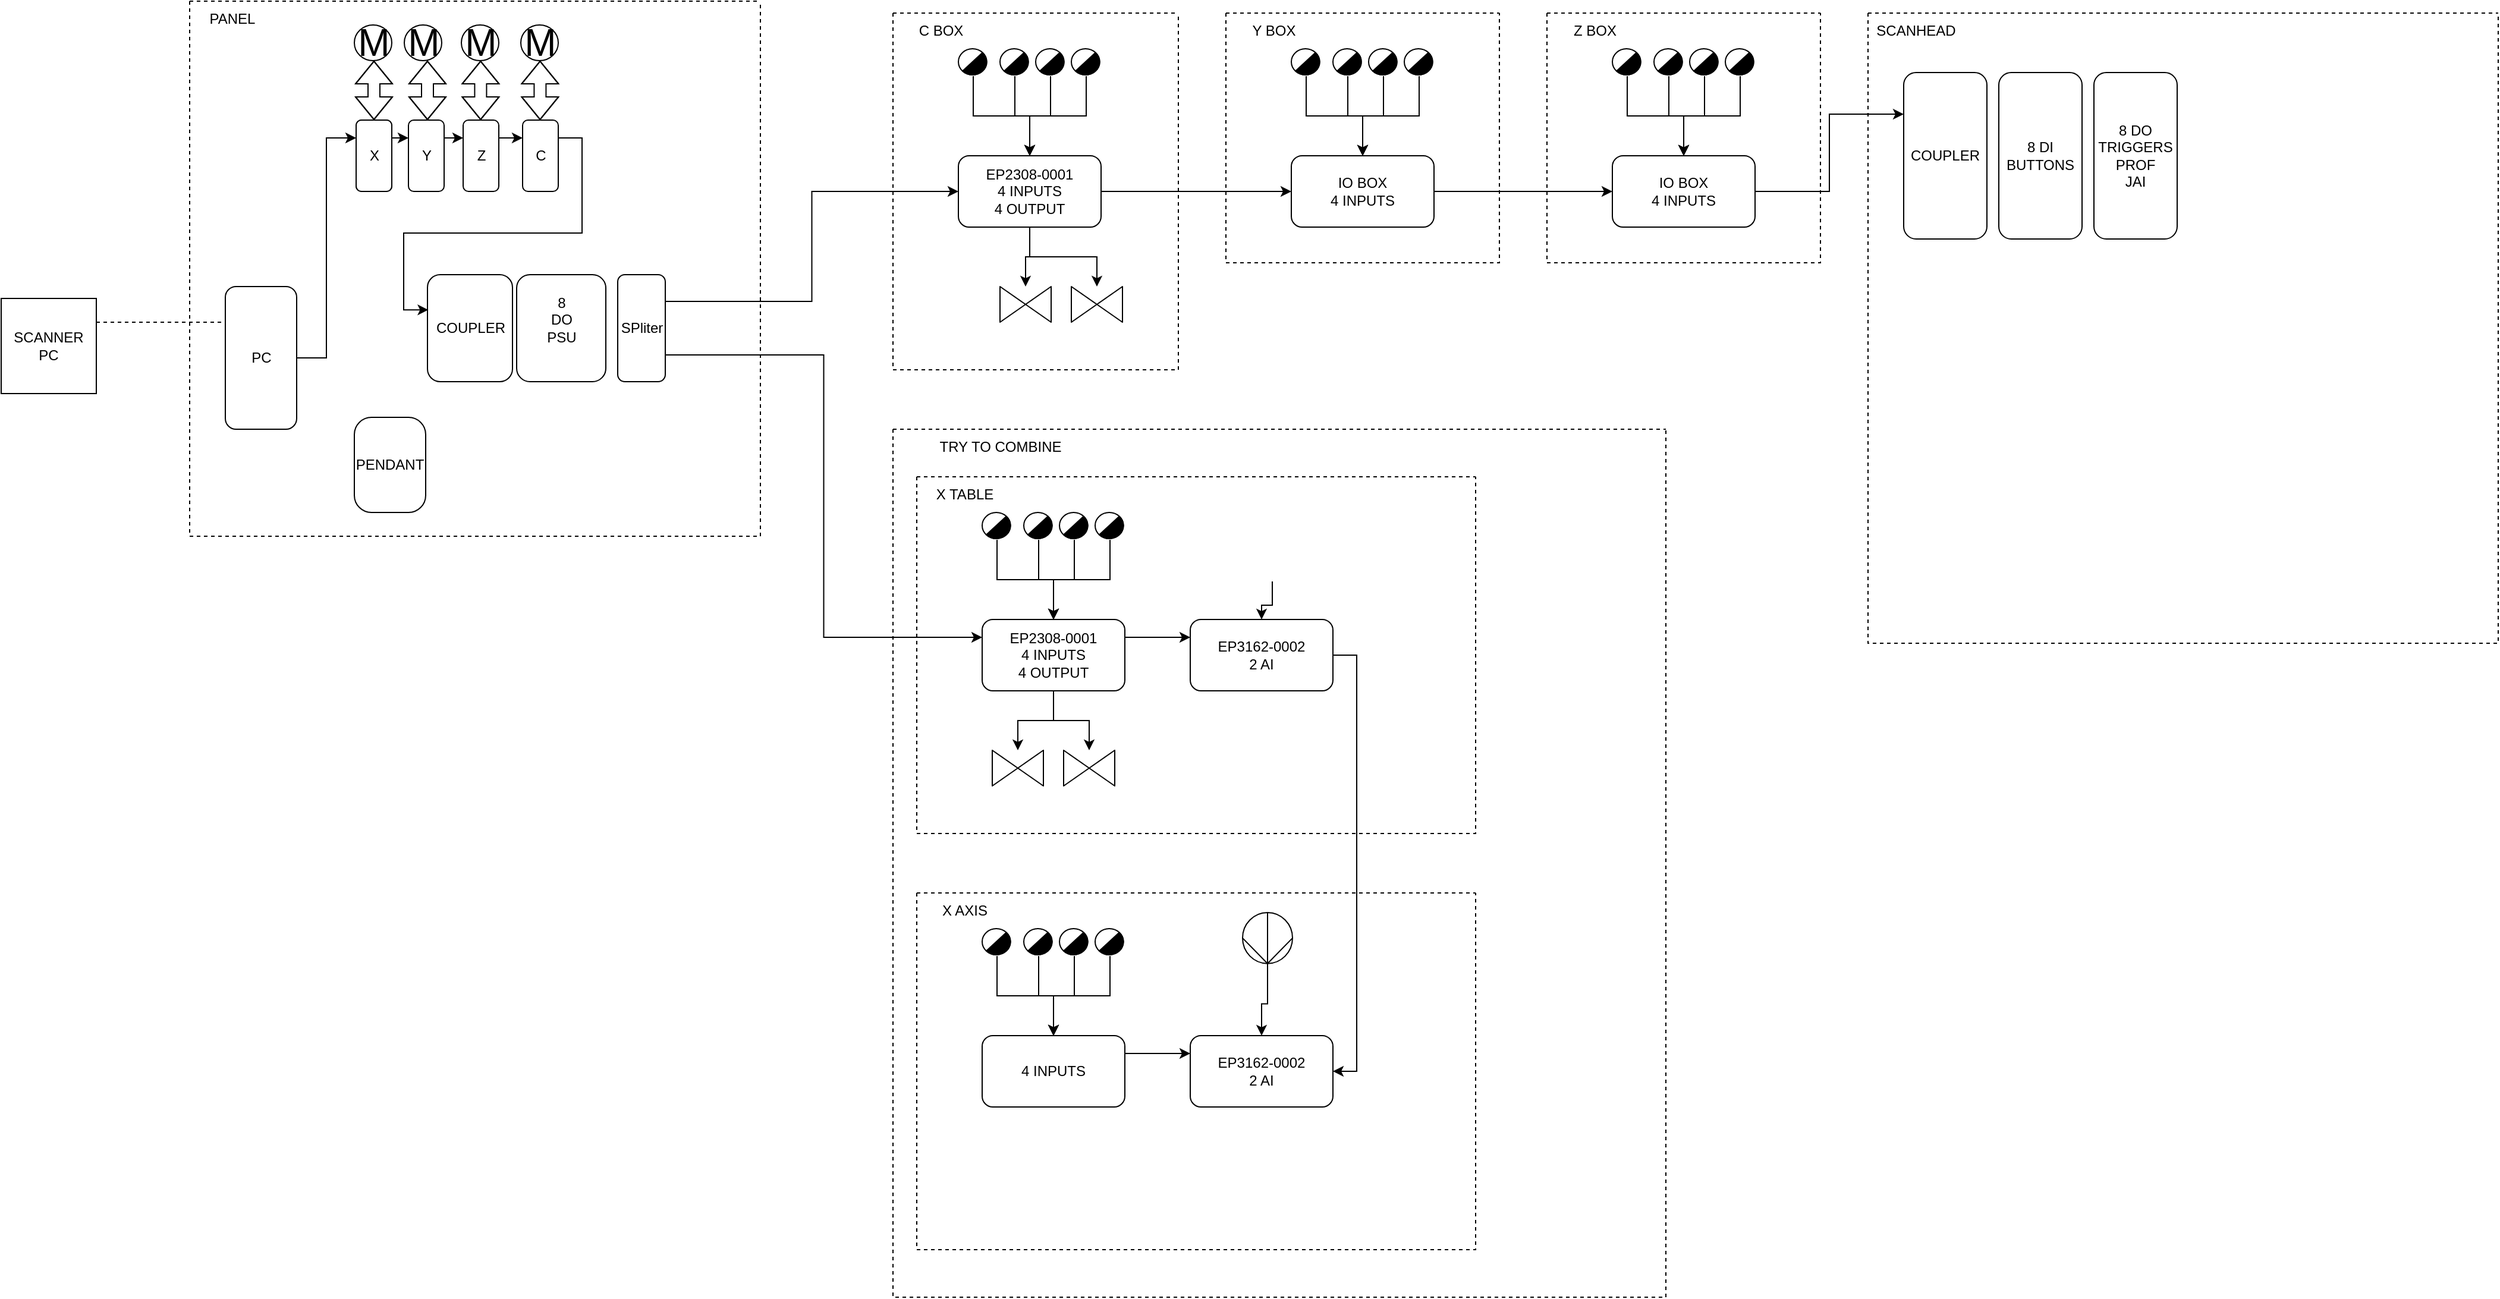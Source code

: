 <mxfile version="20.6.2" type="github">
  <diagram id="tjRu8gY_2xRiF9Hzwlu4" name="Page-1">
    <mxGraphModel dx="2031" dy="1114" grid="1" gridSize="10" guides="1" tooltips="1" connect="1" arrows="1" fold="1" page="1" pageScale="1" pageWidth="1654" pageHeight="1169" math="0" shadow="0">
      <root>
        <mxCell id="0" />
        <mxCell id="1" parent="0" />
        <mxCell id="fzzA2JY4gqWb8yeR5NpG-34" value="&lt;div&gt;SCANNER&lt;/div&gt;&lt;div&gt;PC&lt;br&gt;&lt;/div&gt;" style="whiteSpace=wrap;html=1;aspect=fixed;" vertex="1" parent="1">
          <mxGeometry x="20" y="280" width="80" height="80" as="geometry" />
        </mxCell>
        <mxCell id="fzzA2JY4gqWb8yeR5NpG-38" value="" style="swimlane;startSize=0;dashed=1;" vertex="1" parent="1">
          <mxGeometry x="1050" y="40" width="230" height="210" as="geometry" />
        </mxCell>
        <mxCell id="fzzA2JY4gqWb8yeR5NpG-39" value="Y BOX" style="text;html=1;align=center;verticalAlign=middle;resizable=0;points=[];autosize=1;strokeColor=none;fillColor=none;" vertex="1" parent="fzzA2JY4gqWb8yeR5NpG-38">
          <mxGeometry x="10" width="60" height="30" as="geometry" />
        </mxCell>
        <mxCell id="fzzA2JY4gqWb8yeR5NpG-43" value="IO BOX&lt;br&gt;4 INPUTS" style="rounded=1;whiteSpace=wrap;html=1;" vertex="1" parent="fzzA2JY4gqWb8yeR5NpG-38">
          <mxGeometry x="55" y="120" width="120" height="60" as="geometry" />
        </mxCell>
        <mxCell id="fzzA2JY4gqWb8yeR5NpG-53" style="edgeStyle=orthogonalEdgeStyle;rounded=0;orthogonalLoop=1;jettySize=auto;html=1;" edge="1" parent="fzzA2JY4gqWb8yeR5NpG-38" source="fzzA2JY4gqWb8yeR5NpG-49" target="fzzA2JY4gqWb8yeR5NpG-43">
          <mxGeometry relative="1" as="geometry" />
        </mxCell>
        <mxCell id="fzzA2JY4gqWb8yeR5NpG-49" value="" style="verticalLabelPosition=bottom;outlineConnect=0;align=center;dashed=0;html=1;verticalAlign=middle;shape=mxgraph.pid.misc.steam_trap2;horizontal=1;" vertex="1" parent="fzzA2JY4gqWb8yeR5NpG-38">
          <mxGeometry x="55" y="30" width="25" height="23" as="geometry" />
        </mxCell>
        <mxCell id="fzzA2JY4gqWb8yeR5NpG-54" style="edgeStyle=orthogonalEdgeStyle;rounded=0;orthogonalLoop=1;jettySize=auto;html=1;entryX=0.5;entryY=0;entryDx=0;entryDy=0;" edge="1" parent="fzzA2JY4gqWb8yeR5NpG-38" source="fzzA2JY4gqWb8yeR5NpG-50" target="fzzA2JY4gqWb8yeR5NpG-43">
          <mxGeometry relative="1" as="geometry" />
        </mxCell>
        <mxCell id="fzzA2JY4gqWb8yeR5NpG-50" value="" style="verticalLabelPosition=bottom;outlineConnect=0;align=center;dashed=0;html=1;verticalAlign=middle;shape=mxgraph.pid.misc.steam_trap2;horizontal=1;" vertex="1" parent="fzzA2JY4gqWb8yeR5NpG-38">
          <mxGeometry x="90" y="30" width="25" height="23" as="geometry" />
        </mxCell>
        <mxCell id="fzzA2JY4gqWb8yeR5NpG-55" style="edgeStyle=orthogonalEdgeStyle;rounded=0;orthogonalLoop=1;jettySize=auto;html=1;entryX=0.5;entryY=0;entryDx=0;entryDy=0;" edge="1" parent="fzzA2JY4gqWb8yeR5NpG-38" source="fzzA2JY4gqWb8yeR5NpG-51" target="fzzA2JY4gqWb8yeR5NpG-43">
          <mxGeometry relative="1" as="geometry" />
        </mxCell>
        <mxCell id="fzzA2JY4gqWb8yeR5NpG-51" value="" style="verticalLabelPosition=bottom;outlineConnect=0;align=center;dashed=0;html=1;verticalAlign=middle;shape=mxgraph.pid.misc.steam_trap2;horizontal=1;" vertex="1" parent="fzzA2JY4gqWb8yeR5NpG-38">
          <mxGeometry x="120" y="30" width="25" height="23" as="geometry" />
        </mxCell>
        <mxCell id="fzzA2JY4gqWb8yeR5NpG-56" style="edgeStyle=orthogonalEdgeStyle;rounded=0;orthogonalLoop=1;jettySize=auto;html=1;entryX=0.5;entryY=0;entryDx=0;entryDy=0;" edge="1" parent="fzzA2JY4gqWb8yeR5NpG-38" source="fzzA2JY4gqWb8yeR5NpG-52" target="fzzA2JY4gqWb8yeR5NpG-43">
          <mxGeometry relative="1" as="geometry" />
        </mxCell>
        <mxCell id="fzzA2JY4gqWb8yeR5NpG-52" value="" style="verticalLabelPosition=bottom;outlineConnect=0;align=center;dashed=0;html=1;verticalAlign=middle;shape=mxgraph.pid.misc.steam_trap2;horizontal=1;" vertex="1" parent="fzzA2JY4gqWb8yeR5NpG-38">
          <mxGeometry x="150" y="30" width="25" height="23" as="geometry" />
        </mxCell>
        <mxCell id="fzzA2JY4gqWb8yeR5NpG-40" value="" style="group" vertex="1" connectable="0" parent="1">
          <mxGeometry x="180" y="30" width="480" height="450" as="geometry" />
        </mxCell>
        <mxCell id="fzzA2JY4gqWb8yeR5NpG-2" value="PC" style="rounded=1;whiteSpace=wrap;html=1;" vertex="1" parent="fzzA2JY4gqWb8yeR5NpG-40">
          <mxGeometry x="28.5" y="240" width="60" height="120" as="geometry" />
        </mxCell>
        <mxCell id="fzzA2JY4gqWb8yeR5NpG-3" value="" style="rounded=1;whiteSpace=wrap;html=1;" vertex="1" parent="fzzA2JY4gqWb8yeR5NpG-40">
          <mxGeometry x="138.5" y="100" width="30" height="60" as="geometry" />
        </mxCell>
        <mxCell id="fzzA2JY4gqWb8yeR5NpG-4" value="Y" style="rounded=1;whiteSpace=wrap;html=1;" vertex="1" parent="fzzA2JY4gqWb8yeR5NpG-40">
          <mxGeometry x="182.5" y="100" width="30" height="60" as="geometry" />
        </mxCell>
        <mxCell id="fzzA2JY4gqWb8yeR5NpG-5" value="Z" style="rounded=1;whiteSpace=wrap;html=1;" vertex="1" parent="fzzA2JY4gqWb8yeR5NpG-40">
          <mxGeometry x="228.5" y="100" width="30" height="60" as="geometry" />
        </mxCell>
        <mxCell id="fzzA2JY4gqWb8yeR5NpG-13" style="edgeStyle=orthogonalEdgeStyle;rounded=0;orthogonalLoop=1;jettySize=auto;html=1;exitX=1;exitY=0.25;exitDx=0;exitDy=0;entryX=0;entryY=0.25;entryDx=0;entryDy=0;" edge="1" parent="fzzA2JY4gqWb8yeR5NpG-40" source="fzzA2JY4gqWb8yeR5NpG-4" target="fzzA2JY4gqWb8yeR5NpG-5">
          <mxGeometry relative="1" as="geometry" />
        </mxCell>
        <mxCell id="fzzA2JY4gqWb8yeR5NpG-6" value="C" style="rounded=1;whiteSpace=wrap;html=1;" vertex="1" parent="fzzA2JY4gqWb8yeR5NpG-40">
          <mxGeometry x="278.5" y="100" width="30" height="60" as="geometry" />
        </mxCell>
        <mxCell id="fzzA2JY4gqWb8yeR5NpG-14" style="edgeStyle=orthogonalEdgeStyle;rounded=0;orthogonalLoop=1;jettySize=auto;html=1;exitX=1;exitY=0.25;exitDx=0;exitDy=0;entryX=0;entryY=0.25;entryDx=0;entryDy=0;" edge="1" parent="fzzA2JY4gqWb8yeR5NpG-40" source="fzzA2JY4gqWb8yeR5NpG-5" target="fzzA2JY4gqWb8yeR5NpG-6">
          <mxGeometry relative="1" as="geometry" />
        </mxCell>
        <mxCell id="fzzA2JY4gqWb8yeR5NpG-12" style="edgeStyle=orthogonalEdgeStyle;rounded=0;orthogonalLoop=1;jettySize=auto;html=1;exitX=1;exitY=0.25;exitDx=0;exitDy=0;entryX=0;entryY=0.25;entryDx=0;entryDy=0;" edge="1" parent="fzzA2JY4gqWb8yeR5NpG-40" source="fzzA2JY4gqWb8yeR5NpG-7" target="fzzA2JY4gqWb8yeR5NpG-4">
          <mxGeometry relative="1" as="geometry" />
        </mxCell>
        <mxCell id="fzzA2JY4gqWb8yeR5NpG-7" value="X" style="rounded=1;whiteSpace=wrap;html=1;" vertex="1" parent="fzzA2JY4gqWb8yeR5NpG-40">
          <mxGeometry x="138.5" y="100" width="30" height="60" as="geometry" />
        </mxCell>
        <mxCell id="fzzA2JY4gqWb8yeR5NpG-11" style="edgeStyle=orthogonalEdgeStyle;rounded=0;orthogonalLoop=1;jettySize=auto;html=1;entryX=0;entryY=0.25;entryDx=0;entryDy=0;" edge="1" parent="fzzA2JY4gqWb8yeR5NpG-40" source="fzzA2JY4gqWb8yeR5NpG-2" target="fzzA2JY4gqWb8yeR5NpG-7">
          <mxGeometry relative="1" as="geometry" />
        </mxCell>
        <mxCell id="fzzA2JY4gqWb8yeR5NpG-9" value="COUPLER" style="rounded=1;whiteSpace=wrap;html=1;" vertex="1" parent="fzzA2JY4gqWb8yeR5NpG-40">
          <mxGeometry x="198.5" y="230" width="71.5" height="90" as="geometry" />
        </mxCell>
        <mxCell id="fzzA2JY4gqWb8yeR5NpG-17" style="edgeStyle=orthogonalEdgeStyle;rounded=0;orthogonalLoop=1;jettySize=auto;html=1;exitX=1;exitY=0.25;exitDx=0;exitDy=0;entryX=0.01;entryY=0.329;entryDx=0;entryDy=0;entryPerimeter=0;" edge="1" parent="fzzA2JY4gqWb8yeR5NpG-40" source="fzzA2JY4gqWb8yeR5NpG-6" target="fzzA2JY4gqWb8yeR5NpG-9">
          <mxGeometry relative="1" as="geometry" />
        </mxCell>
        <mxCell id="fzzA2JY4gqWb8yeR5NpG-24" value="" style="shape=flexArrow;endArrow=classic;startArrow=classic;html=1;rounded=0;entryX=0.5;entryY=1;entryDx=0;entryDy=0;exitX=0.5;exitY=0;exitDx=0;exitDy=0;" edge="1" parent="fzzA2JY4gqWb8yeR5NpG-40" source="fzzA2JY4gqWb8yeR5NpG-7">
          <mxGeometry width="100" height="100" relative="1" as="geometry">
            <mxPoint x="238.5" y="180" as="sourcePoint" />
            <mxPoint x="153.5" y="50" as="targetPoint" />
            <Array as="points">
              <mxPoint x="153.5" y="80" />
            </Array>
          </mxGeometry>
        </mxCell>
        <mxCell id="fzzA2JY4gqWb8yeR5NpG-30" value="" style="shape=flexArrow;endArrow=classic;startArrow=classic;html=1;rounded=0;" edge="1" parent="fzzA2JY4gqWb8yeR5NpG-40">
          <mxGeometry width="100" height="100" relative="1" as="geometry">
            <mxPoint x="198.5" y="100" as="sourcePoint" />
            <mxPoint x="198.5" y="50" as="targetPoint" />
            <Array as="points">
              <mxPoint x="198.5" y="80" />
            </Array>
          </mxGeometry>
        </mxCell>
        <mxCell id="fzzA2JY4gqWb8yeR5NpG-31" value="" style="shape=flexArrow;endArrow=classic;startArrow=classic;html=1;rounded=0;" edge="1" parent="fzzA2JY4gqWb8yeR5NpG-40">
          <mxGeometry width="100" height="100" relative="1" as="geometry">
            <mxPoint x="243.21" y="100" as="sourcePoint" />
            <mxPoint x="243.21" y="50" as="targetPoint" />
            <Array as="points">
              <mxPoint x="243.21" y="80" />
            </Array>
          </mxGeometry>
        </mxCell>
        <mxCell id="fzzA2JY4gqWb8yeR5NpG-32" value="" style="shape=flexArrow;endArrow=classic;startArrow=classic;html=1;rounded=0;" edge="1" parent="fzzA2JY4gqWb8yeR5NpG-40">
          <mxGeometry width="100" height="100" relative="1" as="geometry">
            <mxPoint x="293.21" y="100" as="sourcePoint" />
            <mxPoint x="293.21" y="50" as="targetPoint" />
            <Array as="points">
              <mxPoint x="293.21" y="80" />
            </Array>
          </mxGeometry>
        </mxCell>
        <mxCell id="fzzA2JY4gqWb8yeR5NpG-35" value="" style="endArrow=none;dashed=1;html=1;rounded=0;entryX=0;entryY=0.25;entryDx=0;entryDy=0;exitX=1;exitY=0.25;exitDx=0;exitDy=0;" edge="1" parent="fzzA2JY4gqWb8yeR5NpG-40" source="fzzA2JY4gqWb8yeR5NpG-34" target="fzzA2JY4gqWb8yeR5NpG-2">
          <mxGeometry width="50" height="50" relative="1" as="geometry">
            <mxPoint x="-41.5" y="280" as="sourcePoint" />
            <mxPoint x="8.5" y="230" as="targetPoint" />
          </mxGeometry>
        </mxCell>
        <mxCell id="fzzA2JY4gqWb8yeR5NpG-36" value="" style="swimlane;startSize=0;dashed=1;" vertex="1" parent="fzzA2JY4gqWb8yeR5NpG-40">
          <mxGeometry x="-1.5" width="480" height="450" as="geometry" />
        </mxCell>
        <mxCell id="fzzA2JY4gqWb8yeR5NpG-37" value="PANEL" style="text;html=1;align=center;verticalAlign=middle;resizable=0;points=[];autosize=1;strokeColor=none;fillColor=none;" vertex="1" parent="fzzA2JY4gqWb8yeR5NpG-36">
          <mxGeometry x="5" width="60" height="30" as="geometry" />
        </mxCell>
        <mxCell id="fzzA2JY4gqWb8yeR5NpG-45" value="M" style="verticalLabelPosition=middle;shadow=0;dashed=0;align=center;html=1;verticalAlign=middle;strokeWidth=1;shape=ellipse;fontSize=32;perimeter=ellipsePerimeter;" vertex="1" parent="fzzA2JY4gqWb8yeR5NpG-36">
          <mxGeometry x="138.5" y="20" width="31.5" height="30" as="geometry" />
        </mxCell>
        <mxCell id="fzzA2JY4gqWb8yeR5NpG-46" value="M" style="verticalLabelPosition=middle;shadow=0;dashed=0;align=center;html=1;verticalAlign=middle;strokeWidth=1;shape=ellipse;fontSize=32;perimeter=ellipsePerimeter;" vertex="1" parent="fzzA2JY4gqWb8yeR5NpG-36">
          <mxGeometry x="180.5" y="20" width="31.5" height="30" as="geometry" />
        </mxCell>
        <mxCell id="fzzA2JY4gqWb8yeR5NpG-47" value="M" style="verticalLabelPosition=middle;shadow=0;dashed=0;align=center;html=1;verticalAlign=middle;strokeWidth=1;shape=ellipse;fontSize=32;perimeter=ellipsePerimeter;" vertex="1" parent="fzzA2JY4gqWb8yeR5NpG-36">
          <mxGeometry x="228.5" y="20" width="31.5" height="30" as="geometry" />
        </mxCell>
        <mxCell id="fzzA2JY4gqWb8yeR5NpG-48" value="M" style="verticalLabelPosition=middle;shadow=0;dashed=0;align=center;html=1;verticalAlign=middle;strokeWidth=1;shape=ellipse;fontSize=32;perimeter=ellipsePerimeter;" vertex="1" parent="fzzA2JY4gqWb8yeR5NpG-36">
          <mxGeometry x="278.5" y="20" width="31.5" height="30" as="geometry" />
        </mxCell>
        <mxCell id="fzzA2JY4gqWb8yeR5NpG-18" value="&lt;div&gt;PENDANT&lt;/div&gt;" style="rounded=1;whiteSpace=wrap;html=1;arcSize=24;" vertex="1" parent="fzzA2JY4gqWb8yeR5NpG-36">
          <mxGeometry x="138.5" y="350" width="60" height="80" as="geometry" />
        </mxCell>
        <mxCell id="fzzA2JY4gqWb8yeR5NpG-201" value="&lt;div&gt;8&lt;br&gt;&lt;/div&gt;&lt;div&gt;DO&lt;/div&gt;&lt;div&gt;PSU&lt;br&gt;&lt;/div&gt;&lt;div&gt;&lt;br&gt;&lt;/div&gt;" style="rounded=1;whiteSpace=wrap;html=1;" vertex="1" parent="fzzA2JY4gqWb8yeR5NpG-36">
          <mxGeometry x="275" y="230" width="75" height="90" as="geometry" />
        </mxCell>
        <mxCell id="fzzA2JY4gqWb8yeR5NpG-202" value="SPliter" style="rounded=1;whiteSpace=wrap;html=1;" vertex="1" parent="fzzA2JY4gqWb8yeR5NpG-36">
          <mxGeometry x="360" y="230" width="40" height="90" as="geometry" />
        </mxCell>
        <mxCell id="fzzA2JY4gqWb8yeR5NpG-70" value="" style="swimlane;startSize=0;dashed=1;" vertex="1" parent="1">
          <mxGeometry x="770" y="40" width="240" height="300" as="geometry">
            <mxRectangle x="770" y="40" width="50" height="40" as="alternateBounds" />
          </mxGeometry>
        </mxCell>
        <mxCell id="fzzA2JY4gqWb8yeR5NpG-71" value="C BOX" style="text;html=1;align=center;verticalAlign=middle;resizable=0;points=[];autosize=1;strokeColor=none;fillColor=none;" vertex="1" parent="fzzA2JY4gqWb8yeR5NpG-70">
          <mxGeometry x="10" width="60" height="30" as="geometry" />
        </mxCell>
        <mxCell id="fzzA2JY4gqWb8yeR5NpG-72" value="EP2308-0001&lt;br&gt;&lt;div&gt;4 INPUTS &lt;br&gt;&lt;/div&gt;&lt;div&gt;4 OUTPUT&lt;/div&gt;" style="rounded=1;whiteSpace=wrap;html=1;" vertex="1" parent="fzzA2JY4gqWb8yeR5NpG-70">
          <mxGeometry x="55" y="120" width="120" height="60" as="geometry" />
        </mxCell>
        <mxCell id="fzzA2JY4gqWb8yeR5NpG-73" style="edgeStyle=orthogonalEdgeStyle;rounded=0;orthogonalLoop=1;jettySize=auto;html=1;" edge="1" parent="fzzA2JY4gqWb8yeR5NpG-70" source="fzzA2JY4gqWb8yeR5NpG-74" target="fzzA2JY4gqWb8yeR5NpG-72">
          <mxGeometry relative="1" as="geometry" />
        </mxCell>
        <mxCell id="fzzA2JY4gqWb8yeR5NpG-74" value="" style="verticalLabelPosition=bottom;outlineConnect=0;align=center;dashed=0;html=1;verticalAlign=middle;shape=mxgraph.pid.misc.steam_trap2;horizontal=1;" vertex="1" parent="fzzA2JY4gqWb8yeR5NpG-70">
          <mxGeometry x="55" y="30" width="25" height="23" as="geometry" />
        </mxCell>
        <mxCell id="fzzA2JY4gqWb8yeR5NpG-75" style="edgeStyle=orthogonalEdgeStyle;rounded=0;orthogonalLoop=1;jettySize=auto;html=1;entryX=0.5;entryY=0;entryDx=0;entryDy=0;" edge="1" parent="fzzA2JY4gqWb8yeR5NpG-70" source="fzzA2JY4gqWb8yeR5NpG-76" target="fzzA2JY4gqWb8yeR5NpG-72">
          <mxGeometry relative="1" as="geometry" />
        </mxCell>
        <mxCell id="fzzA2JY4gqWb8yeR5NpG-76" value="" style="verticalLabelPosition=bottom;outlineConnect=0;align=center;dashed=0;html=1;verticalAlign=middle;shape=mxgraph.pid.misc.steam_trap2;horizontal=1;" vertex="1" parent="fzzA2JY4gqWb8yeR5NpG-70">
          <mxGeometry x="90" y="30" width="25" height="23" as="geometry" />
        </mxCell>
        <mxCell id="fzzA2JY4gqWb8yeR5NpG-77" style="edgeStyle=orthogonalEdgeStyle;rounded=0;orthogonalLoop=1;jettySize=auto;html=1;entryX=0.5;entryY=0;entryDx=0;entryDy=0;" edge="1" parent="fzzA2JY4gqWb8yeR5NpG-70" source="fzzA2JY4gqWb8yeR5NpG-78" target="fzzA2JY4gqWb8yeR5NpG-72">
          <mxGeometry relative="1" as="geometry" />
        </mxCell>
        <mxCell id="fzzA2JY4gqWb8yeR5NpG-78" value="" style="verticalLabelPosition=bottom;outlineConnect=0;align=center;dashed=0;html=1;verticalAlign=middle;shape=mxgraph.pid.misc.steam_trap2;horizontal=1;" vertex="1" parent="fzzA2JY4gqWb8yeR5NpG-70">
          <mxGeometry x="120" y="30" width="25" height="23" as="geometry" />
        </mxCell>
        <mxCell id="fzzA2JY4gqWb8yeR5NpG-79" style="edgeStyle=orthogonalEdgeStyle;rounded=0;orthogonalLoop=1;jettySize=auto;html=1;entryX=0.5;entryY=0;entryDx=0;entryDy=0;" edge="1" parent="fzzA2JY4gqWb8yeR5NpG-70" source="fzzA2JY4gqWb8yeR5NpG-80" target="fzzA2JY4gqWb8yeR5NpG-72">
          <mxGeometry relative="1" as="geometry" />
        </mxCell>
        <mxCell id="fzzA2JY4gqWb8yeR5NpG-80" value="" style="verticalLabelPosition=bottom;outlineConnect=0;align=center;dashed=0;html=1;verticalAlign=middle;shape=mxgraph.pid.misc.steam_trap2;horizontal=1;" vertex="1" parent="fzzA2JY4gqWb8yeR5NpG-70">
          <mxGeometry x="150" y="30" width="25" height="23" as="geometry" />
        </mxCell>
        <mxCell id="fzzA2JY4gqWb8yeR5NpG-93" value="" style="verticalLabelPosition=bottom;align=center;html=1;verticalAlign=top;pointerEvents=1;dashed=0;shape=mxgraph.pid2valves.valve;valveType=gate" vertex="1" parent="1">
          <mxGeometry x="860" y="270" width="43" height="30" as="geometry" />
        </mxCell>
        <mxCell id="fzzA2JY4gqWb8yeR5NpG-95" value="" style="verticalLabelPosition=bottom;align=center;html=1;verticalAlign=top;pointerEvents=1;dashed=0;shape=mxgraph.pid2valves.valve;valveType=gate" vertex="1" parent="1">
          <mxGeometry x="920" y="270" width="43" height="30" as="geometry" />
        </mxCell>
        <mxCell id="fzzA2JY4gqWb8yeR5NpG-97" style="edgeStyle=orthogonalEdgeStyle;rounded=0;orthogonalLoop=1;jettySize=auto;html=1;" edge="1" parent="1" source="fzzA2JY4gqWb8yeR5NpG-72" target="fzzA2JY4gqWb8yeR5NpG-93">
          <mxGeometry relative="1" as="geometry" />
        </mxCell>
        <mxCell id="fzzA2JY4gqWb8yeR5NpG-98" style="edgeStyle=orthogonalEdgeStyle;rounded=0;orthogonalLoop=1;jettySize=auto;html=1;" edge="1" parent="1" source="fzzA2JY4gqWb8yeR5NpG-72" target="fzzA2JY4gqWb8yeR5NpG-95">
          <mxGeometry relative="1" as="geometry" />
        </mxCell>
        <mxCell id="fzzA2JY4gqWb8yeR5NpG-99" value="" style="swimlane;startSize=0;dashed=1;" vertex="1" parent="1">
          <mxGeometry x="790" y="430" width="470" height="300" as="geometry" />
        </mxCell>
        <mxCell id="fzzA2JY4gqWb8yeR5NpG-100" value="X TABLE" style="text;html=1;align=center;verticalAlign=middle;resizable=0;points=[];autosize=1;strokeColor=none;fillColor=none;" vertex="1" parent="fzzA2JY4gqWb8yeR5NpG-99">
          <mxGeometry x="5" width="70" height="30" as="geometry" />
        </mxCell>
        <mxCell id="fzzA2JY4gqWb8yeR5NpG-113" style="edgeStyle=orthogonalEdgeStyle;rounded=0;orthogonalLoop=1;jettySize=auto;html=1;exitX=1;exitY=0.25;exitDx=0;exitDy=0;entryX=0;entryY=0.25;entryDx=0;entryDy=0;" edge="1" parent="fzzA2JY4gqWb8yeR5NpG-99" source="fzzA2JY4gqWb8yeR5NpG-101" target="fzzA2JY4gqWb8yeR5NpG-110">
          <mxGeometry relative="1" as="geometry" />
        </mxCell>
        <mxCell id="fzzA2JY4gqWb8yeR5NpG-133" style="edgeStyle=orthogonalEdgeStyle;rounded=0;orthogonalLoop=1;jettySize=auto;html=1;" edge="1" parent="fzzA2JY4gqWb8yeR5NpG-99" source="fzzA2JY4gqWb8yeR5NpG-101" target="fzzA2JY4gqWb8yeR5NpG-131">
          <mxGeometry relative="1" as="geometry" />
        </mxCell>
        <mxCell id="fzzA2JY4gqWb8yeR5NpG-134" style="edgeStyle=orthogonalEdgeStyle;rounded=0;orthogonalLoop=1;jettySize=auto;html=1;" edge="1" parent="fzzA2JY4gqWb8yeR5NpG-99" source="fzzA2JY4gqWb8yeR5NpG-101" target="fzzA2JY4gqWb8yeR5NpG-132">
          <mxGeometry relative="1" as="geometry" />
        </mxCell>
        <mxCell id="fzzA2JY4gqWb8yeR5NpG-101" value="EP2308-0001&lt;div&gt;4 INPUTS &lt;br&gt;&lt;/div&gt;&lt;div&gt;4 OUTPUT&lt;/div&gt;" style="rounded=1;whiteSpace=wrap;html=1;" vertex="1" parent="fzzA2JY4gqWb8yeR5NpG-99">
          <mxGeometry x="55" y="120" width="120" height="60" as="geometry" />
        </mxCell>
        <mxCell id="fzzA2JY4gqWb8yeR5NpG-102" style="edgeStyle=orthogonalEdgeStyle;rounded=0;orthogonalLoop=1;jettySize=auto;html=1;" edge="1" parent="fzzA2JY4gqWb8yeR5NpG-99" source="fzzA2JY4gqWb8yeR5NpG-103" target="fzzA2JY4gqWb8yeR5NpG-101">
          <mxGeometry relative="1" as="geometry" />
        </mxCell>
        <mxCell id="fzzA2JY4gqWb8yeR5NpG-103" value="" style="verticalLabelPosition=bottom;outlineConnect=0;align=center;dashed=0;html=1;verticalAlign=middle;shape=mxgraph.pid.misc.steam_trap2;horizontal=1;" vertex="1" parent="fzzA2JY4gqWb8yeR5NpG-99">
          <mxGeometry x="55" y="30" width="25" height="23" as="geometry" />
        </mxCell>
        <mxCell id="fzzA2JY4gqWb8yeR5NpG-104" style="edgeStyle=orthogonalEdgeStyle;rounded=0;orthogonalLoop=1;jettySize=auto;html=1;entryX=0.5;entryY=0;entryDx=0;entryDy=0;" edge="1" parent="fzzA2JY4gqWb8yeR5NpG-99" source="fzzA2JY4gqWb8yeR5NpG-105" target="fzzA2JY4gqWb8yeR5NpG-101">
          <mxGeometry relative="1" as="geometry" />
        </mxCell>
        <mxCell id="fzzA2JY4gqWb8yeR5NpG-105" value="" style="verticalLabelPosition=bottom;outlineConnect=0;align=center;dashed=0;html=1;verticalAlign=middle;shape=mxgraph.pid.misc.steam_trap2;horizontal=1;" vertex="1" parent="fzzA2JY4gqWb8yeR5NpG-99">
          <mxGeometry x="90" y="30" width="25" height="23" as="geometry" />
        </mxCell>
        <mxCell id="fzzA2JY4gqWb8yeR5NpG-106" style="edgeStyle=orthogonalEdgeStyle;rounded=0;orthogonalLoop=1;jettySize=auto;html=1;entryX=0.5;entryY=0;entryDx=0;entryDy=0;" edge="1" parent="fzzA2JY4gqWb8yeR5NpG-99" source="fzzA2JY4gqWb8yeR5NpG-107" target="fzzA2JY4gqWb8yeR5NpG-101">
          <mxGeometry relative="1" as="geometry" />
        </mxCell>
        <mxCell id="fzzA2JY4gqWb8yeR5NpG-107" value="" style="verticalLabelPosition=bottom;outlineConnect=0;align=center;dashed=0;html=1;verticalAlign=middle;shape=mxgraph.pid.misc.steam_trap2;horizontal=1;" vertex="1" parent="fzzA2JY4gqWb8yeR5NpG-99">
          <mxGeometry x="120" y="30" width="25" height="23" as="geometry" />
        </mxCell>
        <mxCell id="fzzA2JY4gqWb8yeR5NpG-108" style="edgeStyle=orthogonalEdgeStyle;rounded=0;orthogonalLoop=1;jettySize=auto;html=1;entryX=0.5;entryY=0;entryDx=0;entryDy=0;" edge="1" parent="fzzA2JY4gqWb8yeR5NpG-99" source="fzzA2JY4gqWb8yeR5NpG-109" target="fzzA2JY4gqWb8yeR5NpG-101">
          <mxGeometry relative="1" as="geometry" />
        </mxCell>
        <mxCell id="fzzA2JY4gqWb8yeR5NpG-109" value="" style="verticalLabelPosition=bottom;outlineConnect=0;align=center;dashed=0;html=1;verticalAlign=middle;shape=mxgraph.pid.misc.steam_trap2;horizontal=1;" vertex="1" parent="fzzA2JY4gqWb8yeR5NpG-99">
          <mxGeometry x="150" y="30" width="25" height="23" as="geometry" />
        </mxCell>
        <mxCell id="fzzA2JY4gqWb8yeR5NpG-110" value="&lt;div&gt;EP3162-0002&lt;/div&gt;&lt;div&gt;2 AI&lt;br&gt;&lt;/div&gt;" style="rounded=1;whiteSpace=wrap;html=1;" vertex="1" parent="fzzA2JY4gqWb8yeR5NpG-99">
          <mxGeometry x="230" y="120" width="120" height="60" as="geometry" />
        </mxCell>
        <mxCell id="fzzA2JY4gqWb8yeR5NpG-112" style="edgeStyle=orthogonalEdgeStyle;rounded=0;orthogonalLoop=1;jettySize=auto;html=1;" edge="1" parent="fzzA2JY4gqWb8yeR5NpG-99" source="fzzA2JY4gqWb8yeR5NpG-111" target="fzzA2JY4gqWb8yeR5NpG-110">
          <mxGeometry relative="1" as="geometry" />
        </mxCell>
        <mxCell id="fzzA2JY4gqWb8yeR5NpG-111" value="" style="shape=image;html=1;verticalAlign=top;verticalLabelPosition=bottom;labelBackgroundColor=#ffffff;imageAspect=0;aspect=fixed;image=https://cdn1.iconfinder.com/data/icons/electronics-outline-24/24/kitchen_scale_food_scale_weighing_scale_weight_machine_weight_scale-128.png" vertex="1" parent="fzzA2JY4gqWb8yeR5NpG-99">
          <mxGeometry x="270" y="30" width="58" height="58" as="geometry" />
        </mxCell>
        <mxCell id="fzzA2JY4gqWb8yeR5NpG-131" value="" style="verticalLabelPosition=bottom;align=center;html=1;verticalAlign=top;pointerEvents=1;dashed=0;shape=mxgraph.pid2valves.valve;valveType=gate" vertex="1" parent="fzzA2JY4gqWb8yeR5NpG-99">
          <mxGeometry x="63.5" y="230" width="43" height="30" as="geometry" />
        </mxCell>
        <mxCell id="fzzA2JY4gqWb8yeR5NpG-132" value="" style="verticalLabelPosition=bottom;align=center;html=1;verticalAlign=top;pointerEvents=1;dashed=0;shape=mxgraph.pid2valves.valve;valveType=gate" vertex="1" parent="fzzA2JY4gqWb8yeR5NpG-99">
          <mxGeometry x="123.5" y="230" width="43" height="30" as="geometry" />
        </mxCell>
        <mxCell id="fzzA2JY4gqWb8yeR5NpG-114" value="" style="swimlane;startSize=0;dashed=1;" vertex="1" parent="1">
          <mxGeometry x="790" y="780" width="470" height="300" as="geometry" />
        </mxCell>
        <mxCell id="fzzA2JY4gqWb8yeR5NpG-115" value="X AXIS" style="text;html=1;align=center;verticalAlign=middle;resizable=0;points=[];autosize=1;strokeColor=none;fillColor=none;" vertex="1" parent="fzzA2JY4gqWb8yeR5NpG-114">
          <mxGeometry x="10" width="60" height="30" as="geometry" />
        </mxCell>
        <mxCell id="fzzA2JY4gqWb8yeR5NpG-116" style="edgeStyle=orthogonalEdgeStyle;rounded=0;orthogonalLoop=1;jettySize=auto;html=1;exitX=1;exitY=0.25;exitDx=0;exitDy=0;entryX=0;entryY=0.25;entryDx=0;entryDy=0;" edge="1" parent="fzzA2JY4gqWb8yeR5NpG-114" source="fzzA2JY4gqWb8yeR5NpG-117" target="fzzA2JY4gqWb8yeR5NpG-126">
          <mxGeometry relative="1" as="geometry" />
        </mxCell>
        <mxCell id="fzzA2JY4gqWb8yeR5NpG-117" value="4 INPUTS" style="rounded=1;whiteSpace=wrap;html=1;" vertex="1" parent="fzzA2JY4gqWb8yeR5NpG-114">
          <mxGeometry x="55" y="120" width="120" height="60" as="geometry" />
        </mxCell>
        <mxCell id="fzzA2JY4gqWb8yeR5NpG-118" style="edgeStyle=orthogonalEdgeStyle;rounded=0;orthogonalLoop=1;jettySize=auto;html=1;" edge="1" parent="fzzA2JY4gqWb8yeR5NpG-114" source="fzzA2JY4gqWb8yeR5NpG-119" target="fzzA2JY4gqWb8yeR5NpG-117">
          <mxGeometry relative="1" as="geometry" />
        </mxCell>
        <mxCell id="fzzA2JY4gqWb8yeR5NpG-119" value="" style="verticalLabelPosition=bottom;outlineConnect=0;align=center;dashed=0;html=1;verticalAlign=middle;shape=mxgraph.pid.misc.steam_trap2;horizontal=1;" vertex="1" parent="fzzA2JY4gqWb8yeR5NpG-114">
          <mxGeometry x="55" y="30" width="25" height="23" as="geometry" />
        </mxCell>
        <mxCell id="fzzA2JY4gqWb8yeR5NpG-120" style="edgeStyle=orthogonalEdgeStyle;rounded=0;orthogonalLoop=1;jettySize=auto;html=1;entryX=0.5;entryY=0;entryDx=0;entryDy=0;" edge="1" parent="fzzA2JY4gqWb8yeR5NpG-114" source="fzzA2JY4gqWb8yeR5NpG-121" target="fzzA2JY4gqWb8yeR5NpG-117">
          <mxGeometry relative="1" as="geometry" />
        </mxCell>
        <mxCell id="fzzA2JY4gqWb8yeR5NpG-121" value="" style="verticalLabelPosition=bottom;outlineConnect=0;align=center;dashed=0;html=1;verticalAlign=middle;shape=mxgraph.pid.misc.steam_trap2;horizontal=1;" vertex="1" parent="fzzA2JY4gqWb8yeR5NpG-114">
          <mxGeometry x="90" y="30" width="25" height="23" as="geometry" />
        </mxCell>
        <mxCell id="fzzA2JY4gqWb8yeR5NpG-122" style="edgeStyle=orthogonalEdgeStyle;rounded=0;orthogonalLoop=1;jettySize=auto;html=1;entryX=0.5;entryY=0;entryDx=0;entryDy=0;" edge="1" parent="fzzA2JY4gqWb8yeR5NpG-114" source="fzzA2JY4gqWb8yeR5NpG-123" target="fzzA2JY4gqWb8yeR5NpG-117">
          <mxGeometry relative="1" as="geometry" />
        </mxCell>
        <mxCell id="fzzA2JY4gqWb8yeR5NpG-123" value="" style="verticalLabelPosition=bottom;outlineConnect=0;align=center;dashed=0;html=1;verticalAlign=middle;shape=mxgraph.pid.misc.steam_trap2;horizontal=1;" vertex="1" parent="fzzA2JY4gqWb8yeR5NpG-114">
          <mxGeometry x="120" y="30" width="25" height="23" as="geometry" />
        </mxCell>
        <mxCell id="fzzA2JY4gqWb8yeR5NpG-124" style="edgeStyle=orthogonalEdgeStyle;rounded=0;orthogonalLoop=1;jettySize=auto;html=1;entryX=0.5;entryY=0;entryDx=0;entryDy=0;" edge="1" parent="fzzA2JY4gqWb8yeR5NpG-114" source="fzzA2JY4gqWb8yeR5NpG-125" target="fzzA2JY4gqWb8yeR5NpG-117">
          <mxGeometry relative="1" as="geometry" />
        </mxCell>
        <mxCell id="fzzA2JY4gqWb8yeR5NpG-125" value="" style="verticalLabelPosition=bottom;outlineConnect=0;align=center;dashed=0;html=1;verticalAlign=middle;shape=mxgraph.pid.misc.steam_trap2;horizontal=1;" vertex="1" parent="fzzA2JY4gqWb8yeR5NpG-114">
          <mxGeometry x="150" y="30" width="25" height="23" as="geometry" />
        </mxCell>
        <mxCell id="fzzA2JY4gqWb8yeR5NpG-126" value="&lt;div&gt;EP3162-0002&lt;/div&gt;&lt;div&gt;2 AI&lt;br&gt;&lt;/div&gt;" style="rounded=1;whiteSpace=wrap;html=1;" vertex="1" parent="fzzA2JY4gqWb8yeR5NpG-114">
          <mxGeometry x="230" y="120" width="120" height="60" as="geometry" />
        </mxCell>
        <mxCell id="fzzA2JY4gqWb8yeR5NpG-130" style="edgeStyle=orthogonalEdgeStyle;rounded=0;orthogonalLoop=1;jettySize=auto;html=1;entryX=0.5;entryY=0;entryDx=0;entryDy=0;" edge="1" parent="fzzA2JY4gqWb8yeR5NpG-114" source="fzzA2JY4gqWb8yeR5NpG-129" target="fzzA2JY4gqWb8yeR5NpG-126">
          <mxGeometry relative="1" as="geometry" />
        </mxCell>
        <mxCell id="fzzA2JY4gqWb8yeR5NpG-129" value="" style="pointerEvents=1;verticalLabelPosition=bottom;shadow=0;dashed=0;align=center;html=1;verticalAlign=top;shape=mxgraph.electrical.miscellaneous.transducer;rotation=90;" vertex="1" parent="fzzA2JY4gqWb8yeR5NpG-114">
          <mxGeometry x="270" y="20.5" width="50" height="42" as="geometry" />
        </mxCell>
        <mxCell id="fzzA2JY4gqWb8yeR5NpG-135" value="" style="swimlane;startSize=0;dashed=1;" vertex="1" parent="1">
          <mxGeometry x="1320" y="40" width="230" height="210" as="geometry" />
        </mxCell>
        <mxCell id="fzzA2JY4gqWb8yeR5NpG-136" value="Z BOX" style="text;html=1;align=center;verticalAlign=middle;resizable=0;points=[];autosize=1;strokeColor=none;fillColor=none;" vertex="1" parent="fzzA2JY4gqWb8yeR5NpG-135">
          <mxGeometry x="10" width="60" height="30" as="geometry" />
        </mxCell>
        <mxCell id="fzzA2JY4gqWb8yeR5NpG-137" value="IO BOX&lt;br&gt;4 INPUTS" style="rounded=1;whiteSpace=wrap;html=1;" vertex="1" parent="fzzA2JY4gqWb8yeR5NpG-135">
          <mxGeometry x="55" y="120" width="120" height="60" as="geometry" />
        </mxCell>
        <mxCell id="fzzA2JY4gqWb8yeR5NpG-138" style="edgeStyle=orthogonalEdgeStyle;rounded=0;orthogonalLoop=1;jettySize=auto;html=1;" edge="1" parent="fzzA2JY4gqWb8yeR5NpG-135" source="fzzA2JY4gqWb8yeR5NpG-139" target="fzzA2JY4gqWb8yeR5NpG-137">
          <mxGeometry relative="1" as="geometry" />
        </mxCell>
        <mxCell id="fzzA2JY4gqWb8yeR5NpG-139" value="" style="verticalLabelPosition=bottom;outlineConnect=0;align=center;dashed=0;html=1;verticalAlign=middle;shape=mxgraph.pid.misc.steam_trap2;horizontal=1;" vertex="1" parent="fzzA2JY4gqWb8yeR5NpG-135">
          <mxGeometry x="55" y="30" width="25" height="23" as="geometry" />
        </mxCell>
        <mxCell id="fzzA2JY4gqWb8yeR5NpG-140" style="edgeStyle=orthogonalEdgeStyle;rounded=0;orthogonalLoop=1;jettySize=auto;html=1;entryX=0.5;entryY=0;entryDx=0;entryDy=0;" edge="1" parent="fzzA2JY4gqWb8yeR5NpG-135" source="fzzA2JY4gqWb8yeR5NpG-141" target="fzzA2JY4gqWb8yeR5NpG-137">
          <mxGeometry relative="1" as="geometry" />
        </mxCell>
        <mxCell id="fzzA2JY4gqWb8yeR5NpG-141" value="" style="verticalLabelPosition=bottom;outlineConnect=0;align=center;dashed=0;html=1;verticalAlign=middle;shape=mxgraph.pid.misc.steam_trap2;horizontal=1;" vertex="1" parent="fzzA2JY4gqWb8yeR5NpG-135">
          <mxGeometry x="90" y="30" width="25" height="23" as="geometry" />
        </mxCell>
        <mxCell id="fzzA2JY4gqWb8yeR5NpG-142" style="edgeStyle=orthogonalEdgeStyle;rounded=0;orthogonalLoop=1;jettySize=auto;html=1;entryX=0.5;entryY=0;entryDx=0;entryDy=0;" edge="1" parent="fzzA2JY4gqWb8yeR5NpG-135" source="fzzA2JY4gqWb8yeR5NpG-143" target="fzzA2JY4gqWb8yeR5NpG-137">
          <mxGeometry relative="1" as="geometry" />
        </mxCell>
        <mxCell id="fzzA2JY4gqWb8yeR5NpG-143" value="" style="verticalLabelPosition=bottom;outlineConnect=0;align=center;dashed=0;html=1;verticalAlign=middle;shape=mxgraph.pid.misc.steam_trap2;horizontal=1;" vertex="1" parent="fzzA2JY4gqWb8yeR5NpG-135">
          <mxGeometry x="120" y="30" width="25" height="23" as="geometry" />
        </mxCell>
        <mxCell id="fzzA2JY4gqWb8yeR5NpG-144" style="edgeStyle=orthogonalEdgeStyle;rounded=0;orthogonalLoop=1;jettySize=auto;html=1;entryX=0.5;entryY=0;entryDx=0;entryDy=0;" edge="1" parent="fzzA2JY4gqWb8yeR5NpG-135" source="fzzA2JY4gqWb8yeR5NpG-145" target="fzzA2JY4gqWb8yeR5NpG-137">
          <mxGeometry relative="1" as="geometry" />
        </mxCell>
        <mxCell id="fzzA2JY4gqWb8yeR5NpG-145" value="" style="verticalLabelPosition=bottom;outlineConnect=0;align=center;dashed=0;html=1;verticalAlign=middle;shape=mxgraph.pid.misc.steam_trap2;horizontal=1;" vertex="1" parent="fzzA2JY4gqWb8yeR5NpG-135">
          <mxGeometry x="150" y="30" width="25" height="23" as="geometry" />
        </mxCell>
        <mxCell id="fzzA2JY4gqWb8yeR5NpG-147" value="" style="swimlane;startSize=0;dashed=1;" vertex="1" parent="1">
          <mxGeometry x="1590" y="40" width="530" height="530" as="geometry" />
        </mxCell>
        <mxCell id="fzzA2JY4gqWb8yeR5NpG-148" value="SCANHEAD" style="text;html=1;align=center;verticalAlign=middle;resizable=0;points=[];autosize=1;strokeColor=none;fillColor=none;" vertex="1" parent="fzzA2JY4gqWb8yeR5NpG-147">
          <mxGeometry x="-5" width="90" height="30" as="geometry" />
        </mxCell>
        <mxCell id="fzzA2JY4gqWb8yeR5NpG-195" value="COUPLER" style="rounded=1;whiteSpace=wrap;html=1;" vertex="1" parent="fzzA2JY4gqWb8yeR5NpG-147">
          <mxGeometry x="30" y="50" width="70" height="140" as="geometry" />
        </mxCell>
        <mxCell id="fzzA2JY4gqWb8yeR5NpG-197" value="&lt;div&gt;8 DI&lt;/div&gt;&lt;div&gt;BUTTONS&lt;br&gt;&lt;/div&gt;" style="rounded=1;whiteSpace=wrap;html=1;" vertex="1" parent="fzzA2JY4gqWb8yeR5NpG-147">
          <mxGeometry x="110" y="50" width="70" height="140" as="geometry" />
        </mxCell>
        <mxCell id="fzzA2JY4gqWb8yeR5NpG-199" value="&lt;div&gt;8 DO&lt;/div&gt;&lt;div&gt;TRIGGERS&lt;/div&gt;&lt;div&gt;PROF&lt;/div&gt;&lt;div&gt;JAI&lt;br&gt;&lt;/div&gt;" style="rounded=1;whiteSpace=wrap;html=1;" vertex="1" parent="fzzA2JY4gqWb8yeR5NpG-147">
          <mxGeometry x="190" y="50" width="70" height="140" as="geometry" />
        </mxCell>
        <mxCell id="fzzA2JY4gqWb8yeR5NpG-163" value="" style="swimlane;startSize=0;dashed=1;" vertex="1" parent="1">
          <mxGeometry x="770" y="390" width="650" height="730" as="geometry">
            <mxRectangle x="770" y="390" width="50" height="40" as="alternateBounds" />
          </mxGeometry>
        </mxCell>
        <mxCell id="fzzA2JY4gqWb8yeR5NpG-164" value="TRY TO COMBINE" style="text;html=1;align=center;verticalAlign=middle;resizable=0;points=[];autosize=1;strokeColor=none;fillColor=none;" vertex="1" parent="fzzA2JY4gqWb8yeR5NpG-163">
          <mxGeometry x="30" width="120" height="30" as="geometry" />
        </mxCell>
        <mxCell id="fzzA2JY4gqWb8yeR5NpG-204" style="edgeStyle=orthogonalEdgeStyle;rounded=0;orthogonalLoop=1;jettySize=auto;html=1;exitX=1;exitY=0.25;exitDx=0;exitDy=0;entryX=0;entryY=0.5;entryDx=0;entryDy=0;" edge="1" parent="1" source="fzzA2JY4gqWb8yeR5NpG-202" target="fzzA2JY4gqWb8yeR5NpG-72">
          <mxGeometry relative="1" as="geometry">
            <mxPoint x="740" y="200" as="targetPoint" />
          </mxGeometry>
        </mxCell>
        <mxCell id="fzzA2JY4gqWb8yeR5NpG-209" style="edgeStyle=orthogonalEdgeStyle;rounded=0;orthogonalLoop=1;jettySize=auto;html=1;exitX=1;exitY=0.75;exitDx=0;exitDy=0;entryX=0;entryY=0.25;entryDx=0;entryDy=0;" edge="1" parent="1" source="fzzA2JY4gqWb8yeR5NpG-202" target="fzzA2JY4gqWb8yeR5NpG-101">
          <mxGeometry relative="1" as="geometry" />
        </mxCell>
        <mxCell id="fzzA2JY4gqWb8yeR5NpG-210" style="edgeStyle=orthogonalEdgeStyle;rounded=0;orthogonalLoop=1;jettySize=auto;html=1;exitX=1;exitY=0.5;exitDx=0;exitDy=0;entryX=1;entryY=0.5;entryDx=0;entryDy=0;" edge="1" parent="1" source="fzzA2JY4gqWb8yeR5NpG-110" target="fzzA2JY4gqWb8yeR5NpG-126">
          <mxGeometry relative="1" as="geometry" />
        </mxCell>
        <mxCell id="fzzA2JY4gqWb8yeR5NpG-211" style="edgeStyle=orthogonalEdgeStyle;rounded=0;orthogonalLoop=1;jettySize=auto;html=1;exitX=1;exitY=0.5;exitDx=0;exitDy=0;entryX=0;entryY=0.5;entryDx=0;entryDy=0;" edge="1" parent="1" source="fzzA2JY4gqWb8yeR5NpG-72" target="fzzA2JY4gqWb8yeR5NpG-43">
          <mxGeometry relative="1" as="geometry" />
        </mxCell>
        <mxCell id="fzzA2JY4gqWb8yeR5NpG-212" style="edgeStyle=orthogonalEdgeStyle;rounded=0;orthogonalLoop=1;jettySize=auto;html=1;exitX=1;exitY=0.5;exitDx=0;exitDy=0;entryX=0;entryY=0.5;entryDx=0;entryDy=0;" edge="1" parent="1" source="fzzA2JY4gqWb8yeR5NpG-43" target="fzzA2JY4gqWb8yeR5NpG-137">
          <mxGeometry relative="1" as="geometry" />
        </mxCell>
        <mxCell id="fzzA2JY4gqWb8yeR5NpG-213" style="edgeStyle=orthogonalEdgeStyle;rounded=0;orthogonalLoop=1;jettySize=auto;html=1;exitX=1;exitY=0.5;exitDx=0;exitDy=0;entryX=0;entryY=0.25;entryDx=0;entryDy=0;" edge="1" parent="1" source="fzzA2JY4gqWb8yeR5NpG-137" target="fzzA2JY4gqWb8yeR5NpG-195">
          <mxGeometry relative="1" as="geometry" />
        </mxCell>
      </root>
    </mxGraphModel>
  </diagram>
</mxfile>
